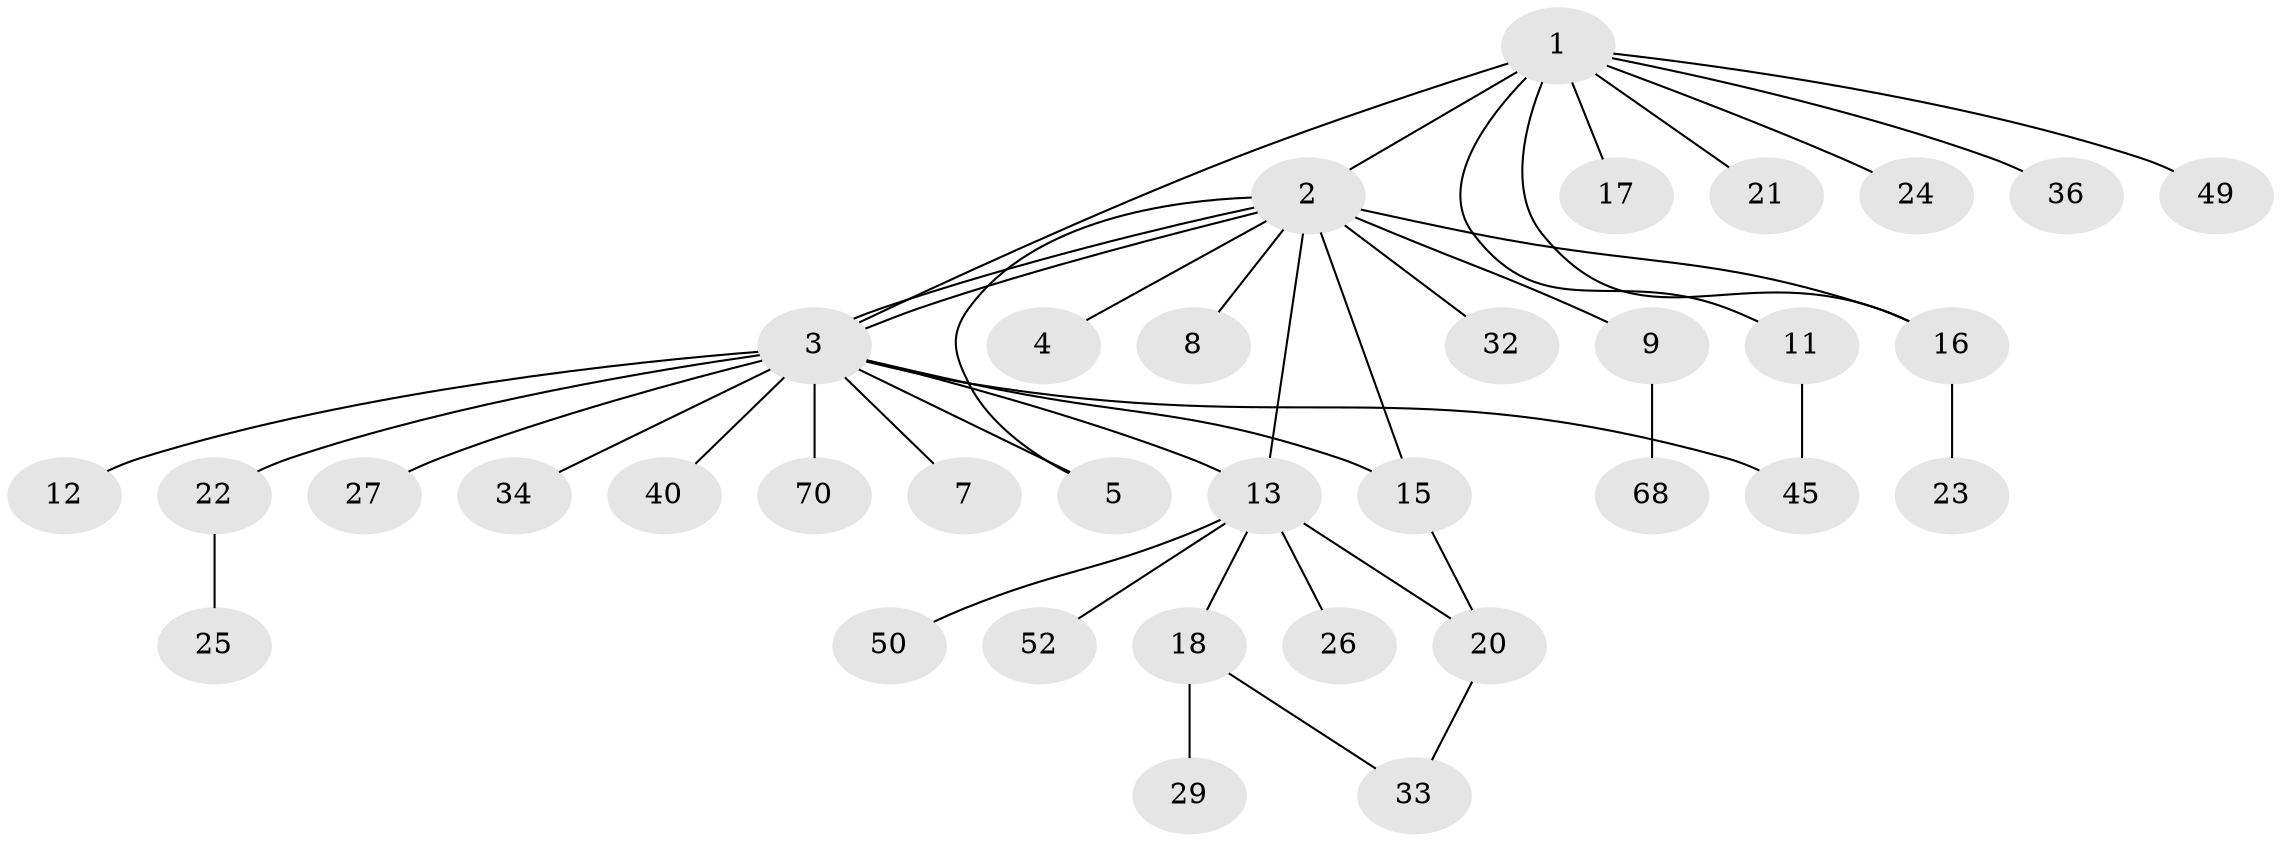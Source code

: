 // original degree distribution, {9: 0.014285714285714285, 24: 0.014285714285714285, 18: 0.014285714285714285, 2: 0.18571428571428572, 1: 0.6, 6: 0.04285714285714286, 8: 0.014285714285714285, 7: 0.02857142857142857, 3: 0.04285714285714286, 4: 0.04285714285714286}
// Generated by graph-tools (version 1.1) at 2025/14/03/09/25 04:14:38]
// undirected, 35 vertices, 43 edges
graph export_dot {
graph [start="1"]
  node [color=gray90,style=filled];
  1 [super="+10"];
  2 [super="+51+56+41+47+60+37+30+6"];
  3;
  4;
  5;
  7;
  8;
  9;
  11;
  12;
  13 [super="+48+54+35+14"];
  15;
  16;
  17;
  18 [super="+66+19+28"];
  20 [super="+31"];
  21;
  22;
  23;
  24;
  25;
  26;
  27 [super="+57"];
  29;
  32 [super="+63"];
  33;
  34;
  36;
  40;
  45;
  49;
  50;
  52;
  68;
  70;
  1 -- 2 [weight=2];
  1 -- 3;
  1 -- 11;
  1 -- 17;
  1 -- 21;
  1 -- 24;
  1 -- 36;
  1 -- 49;
  1 -- 16;
  2 -- 3;
  2 -- 3;
  2 -- 4 [weight=2];
  2 -- 5;
  2 -- 8;
  2 -- 9;
  2 -- 13 [weight=5];
  2 -- 15;
  2 -- 16;
  2 -- 32;
  3 -- 5;
  3 -- 7;
  3 -- 12;
  3 -- 13 [weight=5];
  3 -- 15;
  3 -- 22;
  3 -- 27;
  3 -- 34;
  3 -- 40;
  3 -- 45;
  3 -- 70;
  9 -- 68;
  11 -- 45;
  13 -- 20;
  13 -- 50;
  13 -- 52;
  13 -- 18;
  13 -- 26;
  15 -- 20;
  16 -- 23;
  18 -- 33;
  18 -- 29;
  20 -- 33;
  22 -- 25;
}
